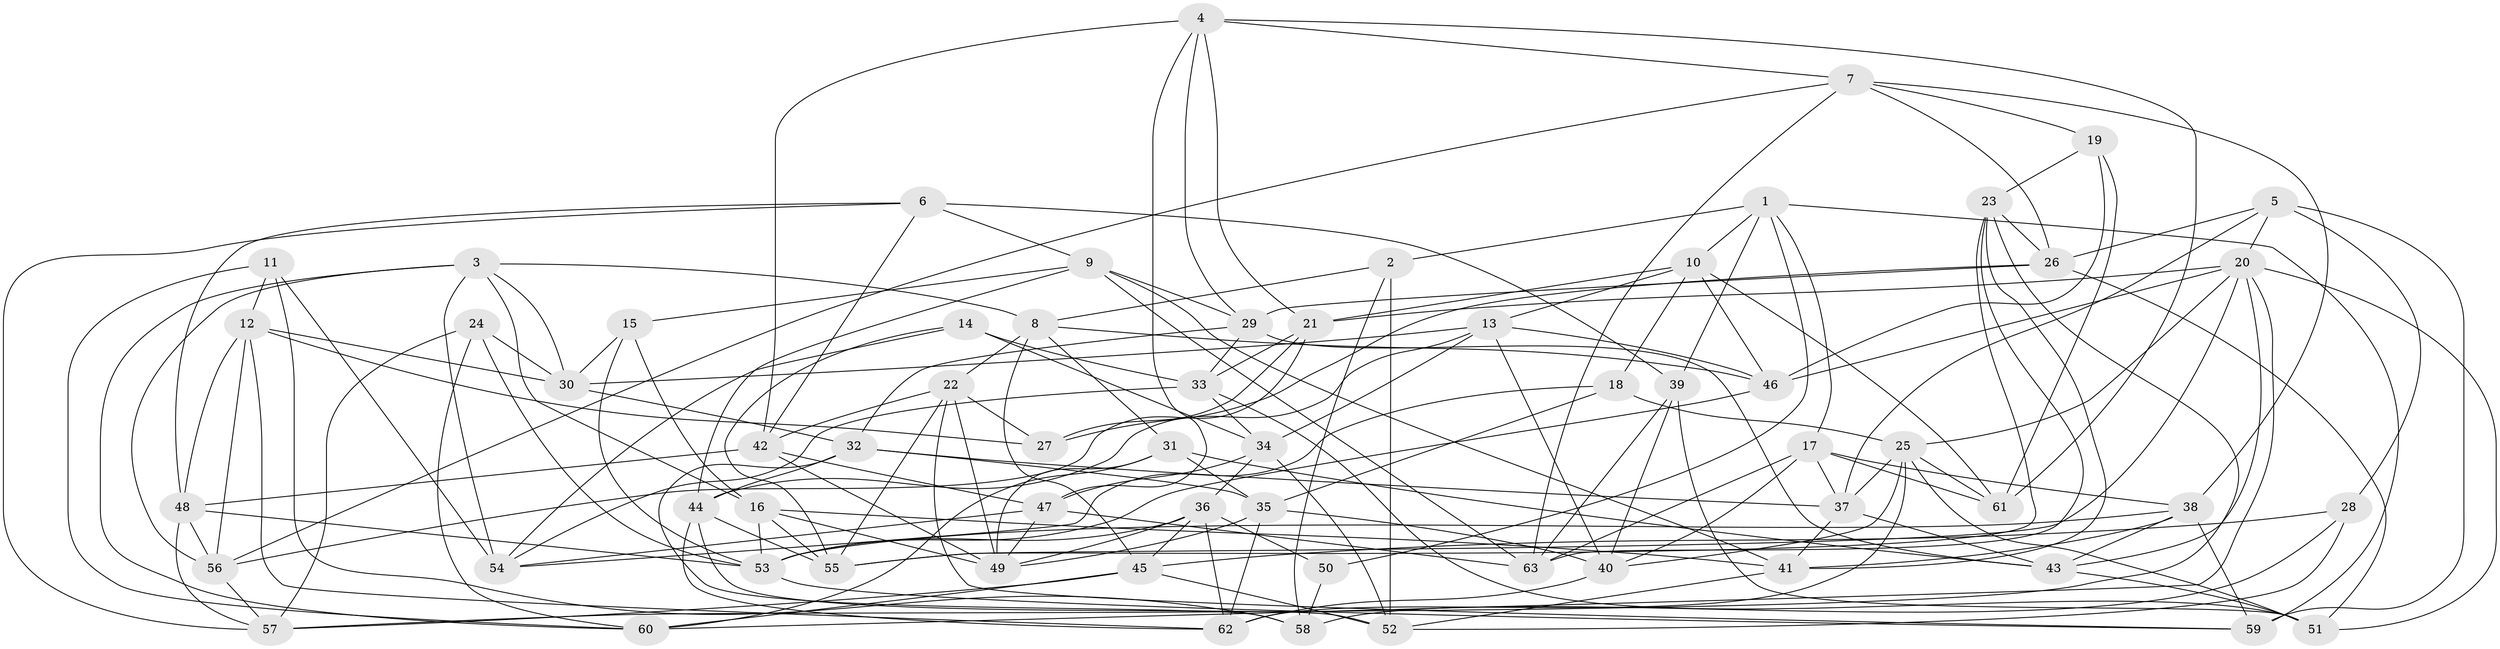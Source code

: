 // original degree distribution, {4: 1.0}
// Generated by graph-tools (version 1.1) at 2025/50/03/09/25 03:50:50]
// undirected, 63 vertices, 178 edges
graph export_dot {
graph [start="1"]
  node [color=gray90,style=filled];
  1;
  2;
  3;
  4;
  5;
  6;
  7;
  8;
  9;
  10;
  11;
  12;
  13;
  14;
  15;
  16;
  17;
  18;
  19;
  20;
  21;
  22;
  23;
  24;
  25;
  26;
  27;
  28;
  29;
  30;
  31;
  32;
  33;
  34;
  35;
  36;
  37;
  38;
  39;
  40;
  41;
  42;
  43;
  44;
  45;
  46;
  47;
  48;
  49;
  50;
  51;
  52;
  53;
  54;
  55;
  56;
  57;
  58;
  59;
  60;
  61;
  62;
  63;
  1 -- 2 [weight=1.0];
  1 -- 10 [weight=1.0];
  1 -- 17 [weight=1.0];
  1 -- 39 [weight=1.0];
  1 -- 50 [weight=1.0];
  1 -- 59 [weight=1.0];
  2 -- 8 [weight=1.0];
  2 -- 52 [weight=1.0];
  2 -- 58 [weight=1.0];
  3 -- 8 [weight=1.0];
  3 -- 16 [weight=1.0];
  3 -- 30 [weight=1.0];
  3 -- 54 [weight=1.0];
  3 -- 56 [weight=1.0];
  3 -- 60 [weight=1.0];
  4 -- 7 [weight=1.0];
  4 -- 21 [weight=1.0];
  4 -- 29 [weight=1.0];
  4 -- 42 [weight=1.0];
  4 -- 47 [weight=1.0];
  4 -- 61 [weight=1.0];
  5 -- 20 [weight=1.0];
  5 -- 26 [weight=1.0];
  5 -- 28 [weight=1.0];
  5 -- 37 [weight=1.0];
  5 -- 59 [weight=2.0];
  6 -- 9 [weight=1.0];
  6 -- 39 [weight=2.0];
  6 -- 42 [weight=1.0];
  6 -- 48 [weight=1.0];
  6 -- 57 [weight=1.0];
  7 -- 19 [weight=1.0];
  7 -- 26 [weight=1.0];
  7 -- 38 [weight=1.0];
  7 -- 56 [weight=1.0];
  7 -- 63 [weight=1.0];
  8 -- 22 [weight=1.0];
  8 -- 31 [weight=1.0];
  8 -- 45 [weight=1.0];
  8 -- 46 [weight=1.0];
  9 -- 15 [weight=1.0];
  9 -- 29 [weight=1.0];
  9 -- 41 [weight=1.0];
  9 -- 44 [weight=1.0];
  9 -- 63 [weight=1.0];
  10 -- 13 [weight=1.0];
  10 -- 18 [weight=1.0];
  10 -- 21 [weight=1.0];
  10 -- 46 [weight=1.0];
  10 -- 61 [weight=1.0];
  11 -- 12 [weight=1.0];
  11 -- 54 [weight=1.0];
  11 -- 58 [weight=1.0];
  11 -- 60 [weight=1.0];
  12 -- 27 [weight=1.0];
  12 -- 30 [weight=1.0];
  12 -- 48 [weight=1.0];
  12 -- 56 [weight=1.0];
  12 -- 62 [weight=1.0];
  13 -- 30 [weight=1.0];
  13 -- 34 [weight=1.0];
  13 -- 40 [weight=1.0];
  13 -- 44 [weight=1.0];
  13 -- 46 [weight=1.0];
  14 -- 33 [weight=1.0];
  14 -- 34 [weight=1.0];
  14 -- 54 [weight=1.0];
  14 -- 55 [weight=1.0];
  15 -- 16 [weight=1.0];
  15 -- 30 [weight=1.0];
  15 -- 53 [weight=1.0];
  16 -- 41 [weight=1.0];
  16 -- 49 [weight=1.0];
  16 -- 53 [weight=1.0];
  16 -- 55 [weight=1.0];
  17 -- 37 [weight=1.0];
  17 -- 38 [weight=1.0];
  17 -- 40 [weight=1.0];
  17 -- 61 [weight=1.0];
  17 -- 63 [weight=1.0];
  18 -- 25 [weight=1.0];
  18 -- 35 [weight=1.0];
  18 -- 54 [weight=1.0];
  19 -- 23 [weight=1.0];
  19 -- 46 [weight=1.0];
  19 -- 61 [weight=1.0];
  20 -- 21 [weight=1.0];
  20 -- 25 [weight=1.0];
  20 -- 43 [weight=1.0];
  20 -- 46 [weight=1.0];
  20 -- 51 [weight=1.0];
  20 -- 55 [weight=1.0];
  20 -- 60 [weight=1.0];
  21 -- 27 [weight=1.0];
  21 -- 33 [weight=1.0];
  21 -- 56 [weight=1.0];
  22 -- 27 [weight=1.0];
  22 -- 42 [weight=1.0];
  22 -- 49 [weight=1.0];
  22 -- 55 [weight=1.0];
  22 -- 59 [weight=1.0];
  23 -- 26 [weight=1.0];
  23 -- 41 [weight=1.0];
  23 -- 55 [weight=1.0];
  23 -- 57 [weight=1.0];
  23 -- 63 [weight=1.0];
  24 -- 30 [weight=1.0];
  24 -- 53 [weight=1.0];
  24 -- 57 [weight=1.0];
  24 -- 60 [weight=1.0];
  25 -- 37 [weight=1.0];
  25 -- 40 [weight=1.0];
  25 -- 51 [weight=1.0];
  25 -- 61 [weight=2.0];
  25 -- 62 [weight=1.0];
  26 -- 27 [weight=1.0];
  26 -- 29 [weight=1.0];
  26 -- 51 [weight=1.0];
  28 -- 45 [weight=1.0];
  28 -- 52 [weight=1.0];
  28 -- 58 [weight=1.0];
  29 -- 32 [weight=1.0];
  29 -- 33 [weight=1.0];
  29 -- 43 [weight=1.0];
  30 -- 32 [weight=1.0];
  31 -- 35 [weight=1.0];
  31 -- 43 [weight=1.0];
  31 -- 49 [weight=2.0];
  31 -- 60 [weight=1.0];
  32 -- 35 [weight=1.0];
  32 -- 37 [weight=1.0];
  32 -- 44 [weight=1.0];
  32 -- 58 [weight=1.0];
  33 -- 34 [weight=1.0];
  33 -- 51 [weight=1.0];
  33 -- 54 [weight=1.0];
  34 -- 36 [weight=1.0];
  34 -- 47 [weight=1.0];
  34 -- 52 [weight=1.0];
  35 -- 40 [weight=1.0];
  35 -- 49 [weight=1.0];
  35 -- 62 [weight=1.0];
  36 -- 45 [weight=1.0];
  36 -- 49 [weight=1.0];
  36 -- 50 [weight=1.0];
  36 -- 53 [weight=1.0];
  36 -- 62 [weight=1.0];
  37 -- 41 [weight=1.0];
  37 -- 43 [weight=1.0];
  38 -- 41 [weight=1.0];
  38 -- 43 [weight=1.0];
  38 -- 53 [weight=1.0];
  38 -- 59 [weight=1.0];
  39 -- 40 [weight=1.0];
  39 -- 51 [weight=1.0];
  39 -- 63 [weight=1.0];
  40 -- 62 [weight=1.0];
  41 -- 52 [weight=1.0];
  42 -- 47 [weight=1.0];
  42 -- 48 [weight=1.0];
  42 -- 49 [weight=1.0];
  43 -- 51 [weight=1.0];
  44 -- 52 [weight=1.0];
  44 -- 55 [weight=1.0];
  44 -- 62 [weight=1.0];
  45 -- 52 [weight=1.0];
  45 -- 57 [weight=1.0];
  45 -- 60 [weight=1.0];
  46 -- 53 [weight=1.0];
  47 -- 49 [weight=1.0];
  47 -- 54 [weight=1.0];
  47 -- 63 [weight=1.0];
  48 -- 53 [weight=1.0];
  48 -- 56 [weight=1.0];
  48 -- 57 [weight=1.0];
  50 -- 58 [weight=2.0];
  53 -- 59 [weight=1.0];
  56 -- 57 [weight=1.0];
}
